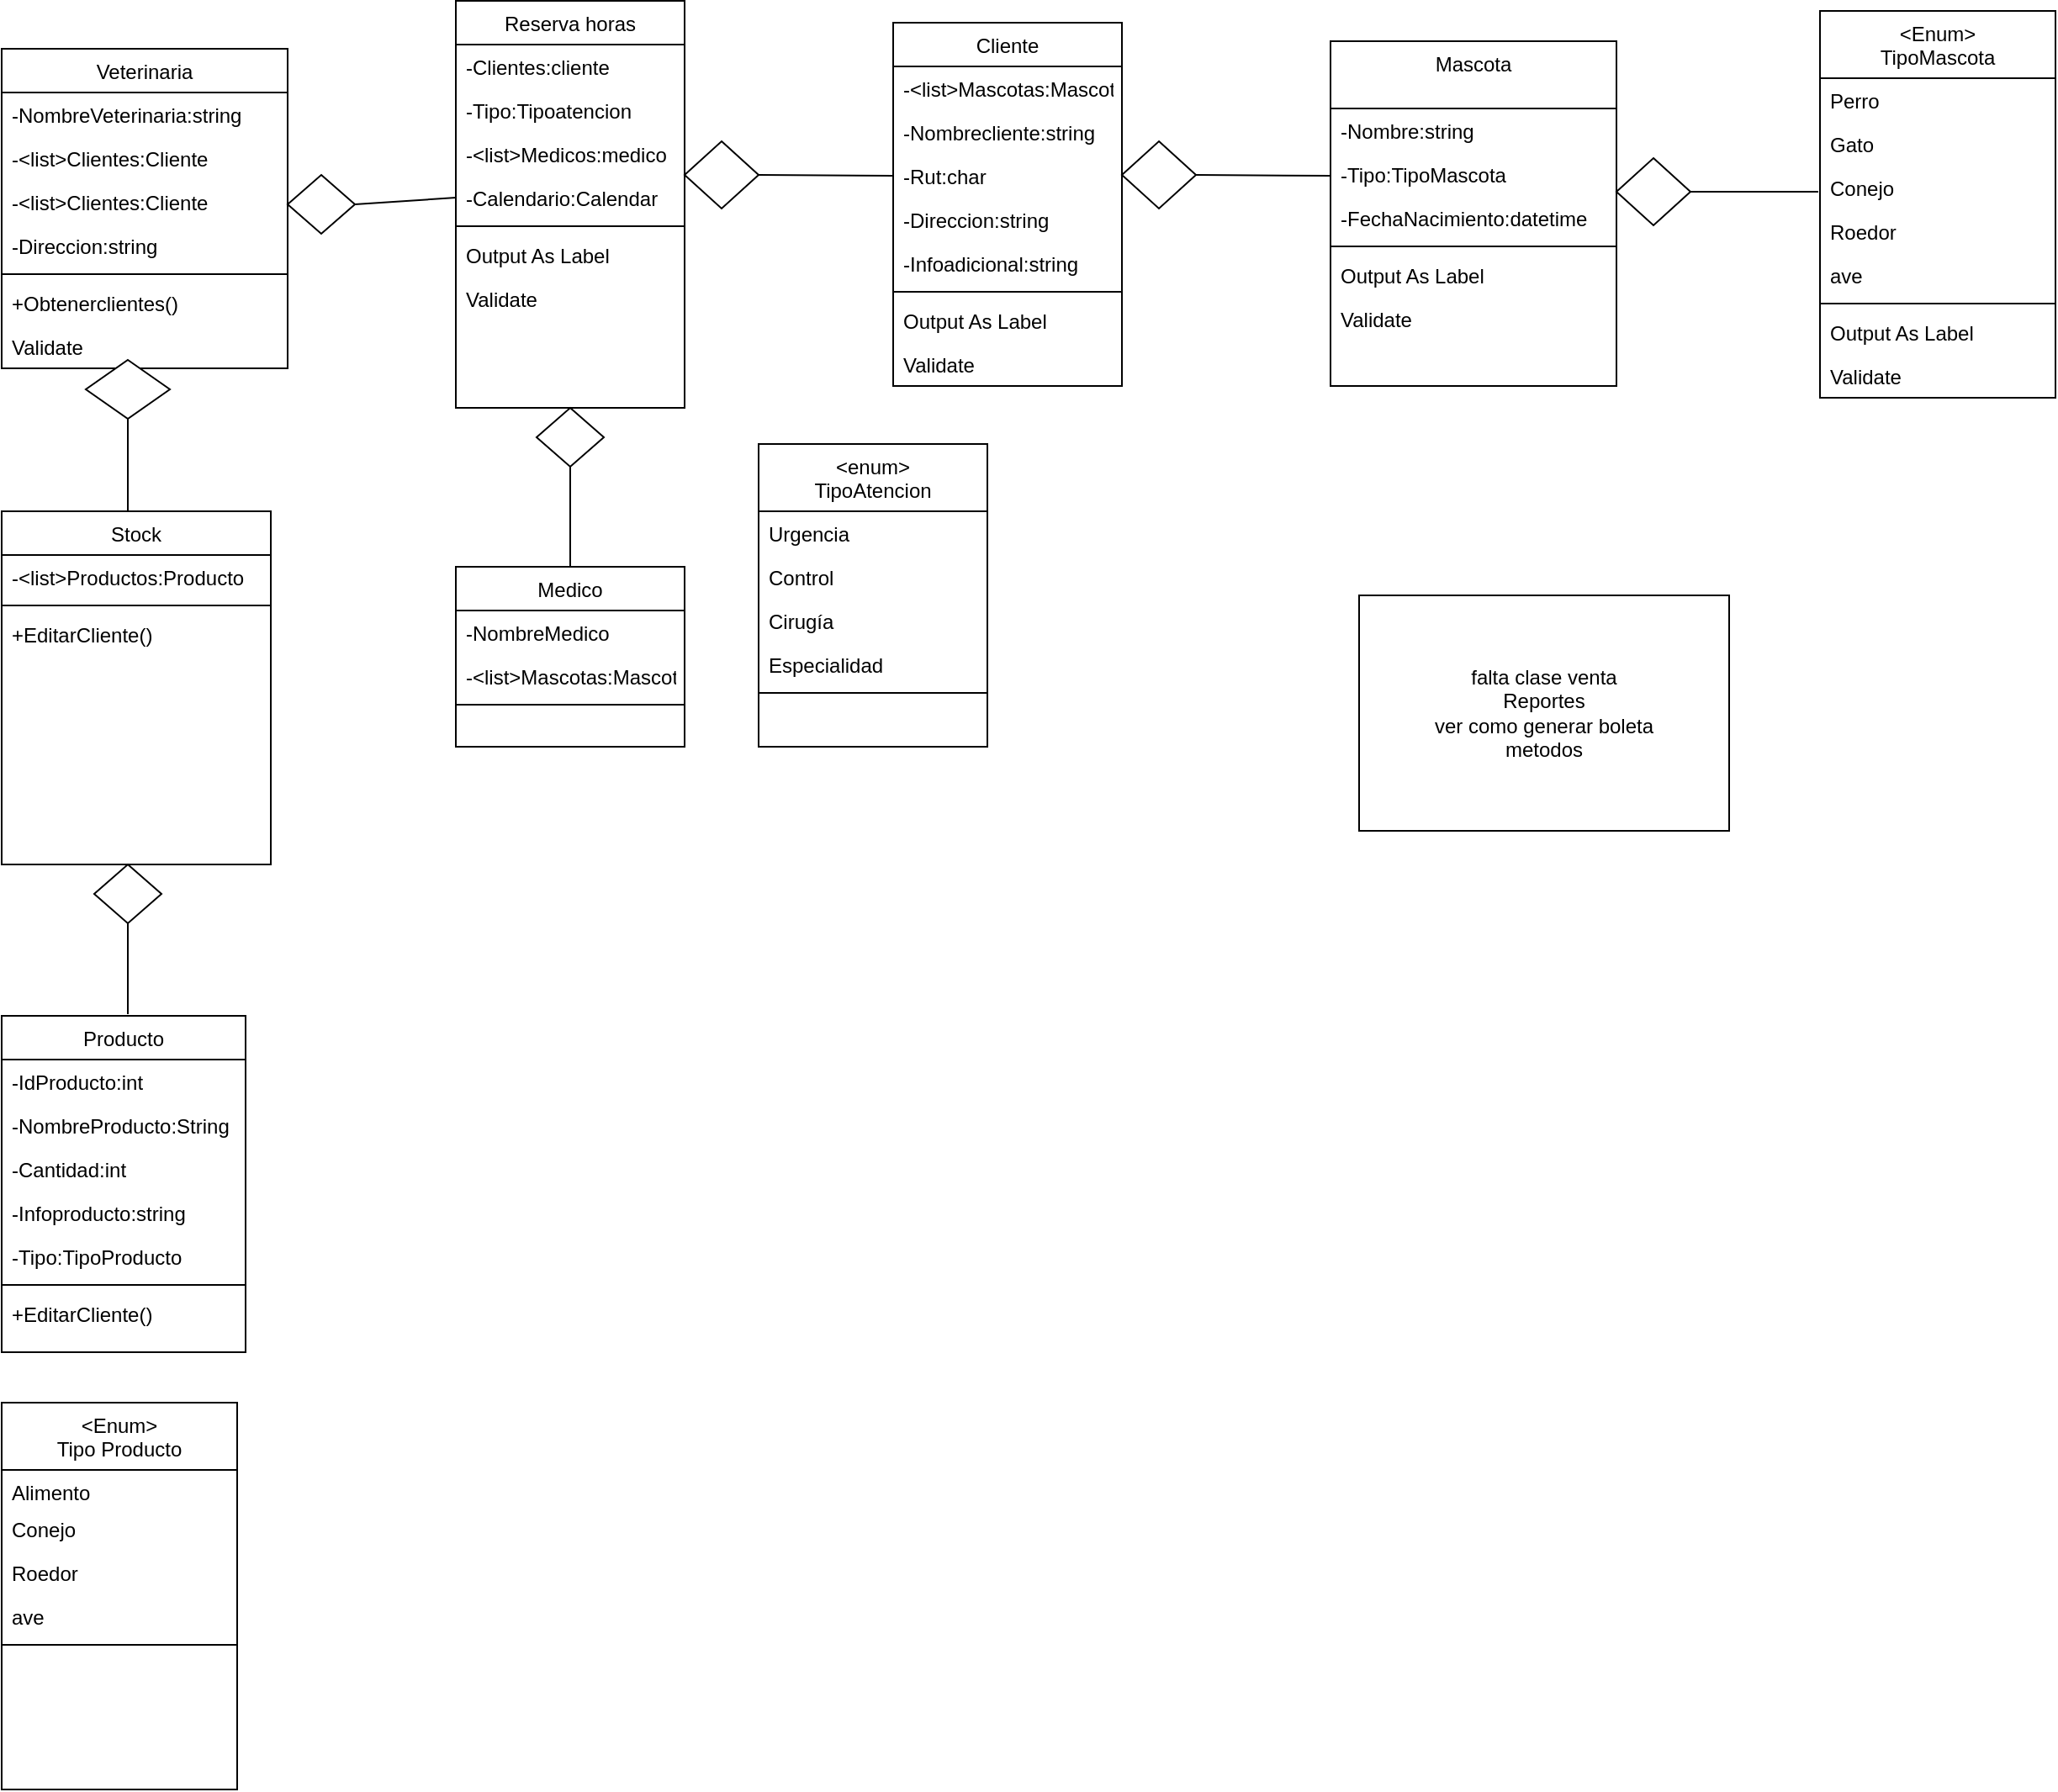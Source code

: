 <mxfile version="14.5.8" type="github">
  <diagram id="C5RBs43oDa-KdzZeNtuy" name="Page-1">
    <mxGraphModel dx="1422" dy="791" grid="1" gridSize="10" guides="1" tooltips="1" connect="1" arrows="1" fold="1" page="1" pageScale="1" pageWidth="827" pageHeight="1169" math="0" shadow="0">
      <root>
        <mxCell id="WIyWlLk6GJQsqaUBKTNV-0" />
        <mxCell id="WIyWlLk6GJQsqaUBKTNV-1" parent="WIyWlLk6GJQsqaUBKTNV-0" />
        <mxCell id="zkfFHV4jXpPFQw0GAbJ--17" value="Stock" style="swimlane;fontStyle=0;align=center;verticalAlign=top;childLayout=stackLayout;horizontal=1;startSize=26;horizontalStack=0;resizeParent=1;resizeLast=0;collapsible=1;marginBottom=0;rounded=0;shadow=0;strokeWidth=1;" parent="WIyWlLk6GJQsqaUBKTNV-1" vertex="1">
          <mxGeometry x="20" y="310" width="160" height="210" as="geometry">
            <mxRectangle x="550" y="140" width="160" height="26" as="alternateBounds" />
          </mxGeometry>
        </mxCell>
        <mxCell id="pAXLsdDcCpIBpQRC8wqV-13" value="-&lt;list&gt;Productos:Producto" style="text;align=left;verticalAlign=top;spacingLeft=4;spacingRight=4;overflow=hidden;rotatable=0;points=[[0,0.5],[1,0.5]];portConstraint=eastwest;" parent="zkfFHV4jXpPFQw0GAbJ--17" vertex="1">
          <mxGeometry y="26" width="160" height="26" as="geometry" />
        </mxCell>
        <mxCell id="zkfFHV4jXpPFQw0GAbJ--23" value="" style="line;html=1;strokeWidth=1;align=left;verticalAlign=middle;spacingTop=-1;spacingLeft=3;spacingRight=3;rotatable=0;labelPosition=right;points=[];portConstraint=eastwest;" parent="zkfFHV4jXpPFQw0GAbJ--17" vertex="1">
          <mxGeometry y="52" width="160" height="8" as="geometry" />
        </mxCell>
        <mxCell id="zkfFHV4jXpPFQw0GAbJ--24" value="+EditarCliente()" style="text;align=left;verticalAlign=top;spacingLeft=4;spacingRight=4;overflow=hidden;rotatable=0;points=[[0,0.5],[1,0.5]];portConstraint=eastwest;" parent="zkfFHV4jXpPFQw0GAbJ--17" vertex="1">
          <mxGeometry y="60" width="160" height="26" as="geometry" />
        </mxCell>
        <mxCell id="pAXLsdDcCpIBpQRC8wqV-14" value="&lt;Enum&gt;&#xa;TipoMascota" style="swimlane;fontStyle=0;align=center;verticalAlign=top;childLayout=stackLayout;horizontal=1;startSize=40;horizontalStack=0;resizeParent=1;resizeLast=0;collapsible=1;marginBottom=0;rounded=0;shadow=0;strokeWidth=1;" parent="WIyWlLk6GJQsqaUBKTNV-1" vertex="1">
          <mxGeometry x="1101" y="12.5" width="140" height="230" as="geometry">
            <mxRectangle x="550" y="140" width="160" height="26" as="alternateBounds" />
          </mxGeometry>
        </mxCell>
        <mxCell id="pAXLsdDcCpIBpQRC8wqV-24" value="Perro" style="text;align=left;verticalAlign=top;spacingLeft=4;spacingRight=4;overflow=hidden;rotatable=0;points=[[0,0.5],[1,0.5]];portConstraint=eastwest;" parent="pAXLsdDcCpIBpQRC8wqV-14" vertex="1">
          <mxGeometry y="40" width="140" height="26" as="geometry" />
        </mxCell>
        <mxCell id="pAXLsdDcCpIBpQRC8wqV-25" value="Gato" style="text;align=left;verticalAlign=top;spacingLeft=4;spacingRight=4;overflow=hidden;rotatable=0;points=[[0,0.5],[1,0.5]];portConstraint=eastwest;" parent="pAXLsdDcCpIBpQRC8wqV-14" vertex="1">
          <mxGeometry y="66" width="140" height="26" as="geometry" />
        </mxCell>
        <mxCell id="pAXLsdDcCpIBpQRC8wqV-26" value="Conejo" style="text;align=left;verticalAlign=top;spacingLeft=4;spacingRight=4;overflow=hidden;rotatable=0;points=[[0,0.5],[1,0.5]];portConstraint=eastwest;" parent="pAXLsdDcCpIBpQRC8wqV-14" vertex="1">
          <mxGeometry y="92" width="140" height="26" as="geometry" />
        </mxCell>
        <mxCell id="pAXLsdDcCpIBpQRC8wqV-27" value="Roedor" style="text;align=left;verticalAlign=top;spacingLeft=4;spacingRight=4;overflow=hidden;rotatable=0;points=[[0,0.5],[1,0.5]];portConstraint=eastwest;" parent="pAXLsdDcCpIBpQRC8wqV-14" vertex="1">
          <mxGeometry y="118" width="140" height="26" as="geometry" />
        </mxCell>
        <mxCell id="pAXLsdDcCpIBpQRC8wqV-28" value="ave" style="text;align=left;verticalAlign=top;spacingLeft=4;spacingRight=4;overflow=hidden;rotatable=0;points=[[0,0.5],[1,0.5]];portConstraint=eastwest;" parent="pAXLsdDcCpIBpQRC8wqV-14" vertex="1">
          <mxGeometry y="144" width="140" height="26" as="geometry" />
        </mxCell>
        <mxCell id="pAXLsdDcCpIBpQRC8wqV-21" value="" style="line;html=1;strokeWidth=1;align=left;verticalAlign=middle;spacingTop=-1;spacingLeft=3;spacingRight=3;rotatable=0;labelPosition=right;points=[];portConstraint=eastwest;" parent="pAXLsdDcCpIBpQRC8wqV-14" vertex="1">
          <mxGeometry y="170" width="140" height="8" as="geometry" />
        </mxCell>
        <mxCell id="pAXLsdDcCpIBpQRC8wqV-22" value="Output As Label" style="text;align=left;verticalAlign=top;spacingLeft=4;spacingRight=4;overflow=hidden;rotatable=0;points=[[0,0.5],[1,0.5]];portConstraint=eastwest;" parent="pAXLsdDcCpIBpQRC8wqV-14" vertex="1">
          <mxGeometry y="178" width="140" height="26" as="geometry" />
        </mxCell>
        <mxCell id="pAXLsdDcCpIBpQRC8wqV-23" value="Validate" style="text;align=left;verticalAlign=top;spacingLeft=4;spacingRight=4;overflow=hidden;rotatable=0;points=[[0,0.5],[1,0.5]];portConstraint=eastwest;" parent="pAXLsdDcCpIBpQRC8wqV-14" vertex="1">
          <mxGeometry y="204" width="140" height="26" as="geometry" />
        </mxCell>
        <mxCell id="pAXLsdDcCpIBpQRC8wqV-29" value="Veterinaria" style="swimlane;fontStyle=0;align=center;verticalAlign=top;childLayout=stackLayout;horizontal=1;startSize=26;horizontalStack=0;resizeParent=1;resizeLast=0;collapsible=1;marginBottom=0;rounded=0;shadow=0;strokeWidth=1;" parent="WIyWlLk6GJQsqaUBKTNV-1" vertex="1">
          <mxGeometry x="20" y="35" width="170" height="190" as="geometry">
            <mxRectangle x="550" y="140" width="160" height="26" as="alternateBounds" />
          </mxGeometry>
        </mxCell>
        <mxCell id="pAXLsdDcCpIBpQRC8wqV-30" value="-NombreVeterinaria:string" style="text;align=left;verticalAlign=top;spacingLeft=4;spacingRight=4;overflow=hidden;rotatable=0;points=[[0,0.5],[1,0.5]];portConstraint=eastwest;" parent="pAXLsdDcCpIBpQRC8wqV-29" vertex="1">
          <mxGeometry y="26" width="170" height="26" as="geometry" />
        </mxCell>
        <mxCell id="pAXLsdDcCpIBpQRC8wqV-49" value="-&lt;list&gt;Clientes:Cliente" style="text;align=left;verticalAlign=top;spacingLeft=4;spacingRight=4;overflow=hidden;rotatable=0;points=[[0,0.5],[1,0.5]];portConstraint=eastwest;" parent="pAXLsdDcCpIBpQRC8wqV-29" vertex="1">
          <mxGeometry y="52" width="170" height="26" as="geometry" />
        </mxCell>
        <mxCell id="Laql4It3-vyIXYwrqMl--0" value="-&lt;list&gt;Clientes:Cliente" style="text;align=left;verticalAlign=top;spacingLeft=4;spacingRight=4;overflow=hidden;rotatable=0;points=[[0,0.5],[1,0.5]];portConstraint=eastwest;" vertex="1" parent="pAXLsdDcCpIBpQRC8wqV-29">
          <mxGeometry y="78" width="170" height="26" as="geometry" />
        </mxCell>
        <mxCell id="pAXLsdDcCpIBpQRC8wqV-34" value="-Direccion:string" style="text;align=left;verticalAlign=top;spacingLeft=4;spacingRight=4;overflow=hidden;rotatable=0;points=[[0,0.5],[1,0.5]];portConstraint=eastwest;rounded=0;shadow=0;html=0;" parent="pAXLsdDcCpIBpQRC8wqV-29" vertex="1">
          <mxGeometry y="104" width="170" height="26" as="geometry" />
        </mxCell>
        <mxCell id="pAXLsdDcCpIBpQRC8wqV-36" value="" style="line;html=1;strokeWidth=1;align=left;verticalAlign=middle;spacingTop=-1;spacingLeft=3;spacingRight=3;rotatable=0;labelPosition=right;points=[];portConstraint=eastwest;" parent="pAXLsdDcCpIBpQRC8wqV-29" vertex="1">
          <mxGeometry y="130" width="170" height="8" as="geometry" />
        </mxCell>
        <mxCell id="pAXLsdDcCpIBpQRC8wqV-37" value="+Obtenerclientes()" style="text;align=left;verticalAlign=top;spacingLeft=4;spacingRight=4;overflow=hidden;rotatable=0;points=[[0,0.5],[1,0.5]];portConstraint=eastwest;" parent="pAXLsdDcCpIBpQRC8wqV-29" vertex="1">
          <mxGeometry y="138" width="170" height="26" as="geometry" />
        </mxCell>
        <mxCell id="pAXLsdDcCpIBpQRC8wqV-38" value="Validate" style="text;align=left;verticalAlign=top;spacingLeft=4;spacingRight=4;overflow=hidden;rotatable=0;points=[[0,0.5],[1,0.5]];portConstraint=eastwest;" parent="pAXLsdDcCpIBpQRC8wqV-29" vertex="1">
          <mxGeometry y="164" width="170" height="26" as="geometry" />
        </mxCell>
        <mxCell id="pAXLsdDcCpIBpQRC8wqV-39" value="Cliente" style="swimlane;fontStyle=0;align=center;verticalAlign=top;childLayout=stackLayout;horizontal=1;startSize=26;horizontalStack=0;resizeParent=1;resizeLast=0;collapsible=1;marginBottom=0;rounded=0;shadow=0;strokeWidth=1;" parent="WIyWlLk6GJQsqaUBKTNV-1" vertex="1">
          <mxGeometry x="550" y="19.5" width="136" height="216" as="geometry">
            <mxRectangle x="550" y="140" width="160" height="26" as="alternateBounds" />
          </mxGeometry>
        </mxCell>
        <mxCell id="pAXLsdDcCpIBpQRC8wqV-41" value="-&lt;list&gt;Mascotas:Mascota" style="text;align=left;verticalAlign=top;spacingLeft=4;spacingRight=4;overflow=hidden;rotatable=0;points=[[0,0.5],[1,0.5]];portConstraint=eastwest;" parent="pAXLsdDcCpIBpQRC8wqV-39" vertex="1">
          <mxGeometry y="26" width="136" height="26" as="geometry" />
        </mxCell>
        <mxCell id="pAXLsdDcCpIBpQRC8wqV-40" value="-Nombrecliente:string" style="text;align=left;verticalAlign=top;spacingLeft=4;spacingRight=4;overflow=hidden;rotatable=0;points=[[0,0.5],[1,0.5]];portConstraint=eastwest;" parent="pAXLsdDcCpIBpQRC8wqV-39" vertex="1">
          <mxGeometry y="52" width="136" height="26" as="geometry" />
        </mxCell>
        <mxCell id="pAXLsdDcCpIBpQRC8wqV-42" value="-Rut:char" style="text;align=left;verticalAlign=top;spacingLeft=4;spacingRight=4;overflow=hidden;rotatable=0;points=[[0,0.5],[1,0.5]];portConstraint=eastwest;rounded=0;shadow=0;html=0;" parent="pAXLsdDcCpIBpQRC8wqV-39" vertex="1">
          <mxGeometry y="78" width="136" height="26" as="geometry" />
        </mxCell>
        <mxCell id="pAXLsdDcCpIBpQRC8wqV-44" value="-Direccion:string" style="text;align=left;verticalAlign=top;spacingLeft=4;spacingRight=4;overflow=hidden;rotatable=0;points=[[0,0.5],[1,0.5]];portConstraint=eastwest;rounded=0;shadow=0;html=0;" parent="pAXLsdDcCpIBpQRC8wqV-39" vertex="1">
          <mxGeometry y="104" width="136" height="26" as="geometry" />
        </mxCell>
        <mxCell id="pAXLsdDcCpIBpQRC8wqV-45" value="-Infoadicional:string" style="text;align=left;verticalAlign=top;spacingLeft=4;spacingRight=4;overflow=hidden;rotatable=0;points=[[0,0.5],[1,0.5]];portConstraint=eastwest;rounded=0;shadow=0;html=0;" parent="pAXLsdDcCpIBpQRC8wqV-39" vertex="1">
          <mxGeometry y="130" width="136" height="26" as="geometry" />
        </mxCell>
        <mxCell id="pAXLsdDcCpIBpQRC8wqV-46" value="" style="line;html=1;strokeWidth=1;align=left;verticalAlign=middle;spacingTop=-1;spacingLeft=3;spacingRight=3;rotatable=0;labelPosition=right;points=[];portConstraint=eastwest;" parent="pAXLsdDcCpIBpQRC8wqV-39" vertex="1">
          <mxGeometry y="156" width="136" height="8" as="geometry" />
        </mxCell>
        <mxCell id="pAXLsdDcCpIBpQRC8wqV-47" value="Output As Label" style="text;align=left;verticalAlign=top;spacingLeft=4;spacingRight=4;overflow=hidden;rotatable=0;points=[[0,0.5],[1,0.5]];portConstraint=eastwest;" parent="pAXLsdDcCpIBpQRC8wqV-39" vertex="1">
          <mxGeometry y="164" width="136" height="26" as="geometry" />
        </mxCell>
        <mxCell id="pAXLsdDcCpIBpQRC8wqV-48" value="Validate" style="text;align=left;verticalAlign=top;spacingLeft=4;spacingRight=4;overflow=hidden;rotatable=0;points=[[0,0.5],[1,0.5]];portConstraint=eastwest;" parent="pAXLsdDcCpIBpQRC8wqV-39" vertex="1">
          <mxGeometry y="190" width="136" height="26" as="geometry" />
        </mxCell>
        <mxCell id="pAXLsdDcCpIBpQRC8wqV-52" value="Mascota" style="swimlane;fontStyle=0;align=center;verticalAlign=top;childLayout=stackLayout;horizontal=1;startSize=40;horizontalStack=0;resizeParent=1;resizeLast=0;collapsible=1;marginBottom=0;rounded=0;shadow=0;strokeWidth=1;" parent="WIyWlLk6GJQsqaUBKTNV-1" vertex="1">
          <mxGeometry x="810" y="30.5" width="170" height="205" as="geometry">
            <mxRectangle x="550" y="140" width="160" height="26" as="alternateBounds" />
          </mxGeometry>
        </mxCell>
        <mxCell id="pAXLsdDcCpIBpQRC8wqV-53" value="-Nombre:string" style="text;align=left;verticalAlign=top;spacingLeft=4;spacingRight=4;overflow=hidden;rotatable=0;points=[[0,0.5],[1,0.5]];portConstraint=eastwest;" parent="pAXLsdDcCpIBpQRC8wqV-52" vertex="1">
          <mxGeometry y="40" width="170" height="26" as="geometry" />
        </mxCell>
        <mxCell id="pAXLsdDcCpIBpQRC8wqV-54" value="-Tipo:TipoMascota" style="text;align=left;verticalAlign=top;spacingLeft=4;spacingRight=4;overflow=hidden;rotatable=0;points=[[0,0.5],[1,0.5]];portConstraint=eastwest;" parent="pAXLsdDcCpIBpQRC8wqV-52" vertex="1">
          <mxGeometry y="66" width="170" height="26" as="geometry" />
        </mxCell>
        <mxCell id="pAXLsdDcCpIBpQRC8wqV-56" value="-FechaNacimiento:datetime" style="text;align=left;verticalAlign=top;spacingLeft=4;spacingRight=4;overflow=hidden;rotatable=0;points=[[0,0.5],[1,0.5]];portConstraint=eastwest;" parent="pAXLsdDcCpIBpQRC8wqV-52" vertex="1">
          <mxGeometry y="92" width="170" height="26" as="geometry" />
        </mxCell>
        <mxCell id="pAXLsdDcCpIBpQRC8wqV-58" value="" style="line;html=1;strokeWidth=1;align=left;verticalAlign=middle;spacingTop=-1;spacingLeft=3;spacingRight=3;rotatable=0;labelPosition=right;points=[];portConstraint=eastwest;" parent="pAXLsdDcCpIBpQRC8wqV-52" vertex="1">
          <mxGeometry y="118" width="170" height="8" as="geometry" />
        </mxCell>
        <mxCell id="pAXLsdDcCpIBpQRC8wqV-59" value="Output As Label" style="text;align=left;verticalAlign=top;spacingLeft=4;spacingRight=4;overflow=hidden;rotatable=0;points=[[0,0.5],[1,0.5]];portConstraint=eastwest;" parent="pAXLsdDcCpIBpQRC8wqV-52" vertex="1">
          <mxGeometry y="126" width="170" height="26" as="geometry" />
        </mxCell>
        <mxCell id="pAXLsdDcCpIBpQRC8wqV-60" value="Validate" style="text;align=left;verticalAlign=top;spacingLeft=4;spacingRight=4;overflow=hidden;rotatable=0;points=[[0,0.5],[1,0.5]];portConstraint=eastwest;" parent="pAXLsdDcCpIBpQRC8wqV-52" vertex="1">
          <mxGeometry y="152" width="170" height="26" as="geometry" />
        </mxCell>
        <mxCell id="9S0mu8tdKpRcVwKUyl3U-0" value="" style="rhombus;whiteSpace=wrap;html=1;" parent="WIyWlLk6GJQsqaUBKTNV-1" vertex="1">
          <mxGeometry x="70" y="220" width="50" height="35" as="geometry" />
        </mxCell>
        <mxCell id="9S0mu8tdKpRcVwKUyl3U-2" value="" style="endArrow=none;html=1;entryX=0.5;entryY=1;entryDx=0;entryDy=0;" parent="WIyWlLk6GJQsqaUBKTNV-1" target="9S0mu8tdKpRcVwKUyl3U-0" edge="1">
          <mxGeometry width="50" height="50" relative="1" as="geometry">
            <mxPoint x="95" y="310" as="sourcePoint" />
            <mxPoint x="150" y="310" as="targetPoint" />
          </mxGeometry>
        </mxCell>
        <mxCell id="9S0mu8tdKpRcVwKUyl3U-3" value="Producto" style="swimlane;fontStyle=0;align=center;verticalAlign=top;childLayout=stackLayout;horizontal=1;startSize=26;horizontalStack=0;resizeParent=1;resizeLast=0;collapsible=1;marginBottom=0;rounded=0;shadow=0;strokeWidth=1;" parent="WIyWlLk6GJQsqaUBKTNV-1" vertex="1">
          <mxGeometry x="20" y="610" width="145" height="200" as="geometry">
            <mxRectangle x="550" y="140" width="160" height="26" as="alternateBounds" />
          </mxGeometry>
        </mxCell>
        <mxCell id="9S0mu8tdKpRcVwKUyl3U-4" value="-IdProducto:int" style="text;align=left;verticalAlign=top;spacingLeft=4;spacingRight=4;overflow=hidden;rotatable=0;points=[[0,0.5],[1,0.5]];portConstraint=eastwest;" parent="9S0mu8tdKpRcVwKUyl3U-3" vertex="1">
          <mxGeometry y="26" width="145" height="26" as="geometry" />
        </mxCell>
        <mxCell id="9S0mu8tdKpRcVwKUyl3U-10" value="-NombreProducto:String" style="text;align=left;verticalAlign=top;spacingLeft=4;spacingRight=4;overflow=hidden;rotatable=0;points=[[0,0.5],[1,0.5]];portConstraint=eastwest;" parent="9S0mu8tdKpRcVwKUyl3U-3" vertex="1">
          <mxGeometry y="52" width="145" height="26" as="geometry" />
        </mxCell>
        <mxCell id="9S0mu8tdKpRcVwKUyl3U-11" value="-Cantidad:int" style="text;align=left;verticalAlign=top;spacingLeft=4;spacingRight=4;overflow=hidden;rotatable=0;points=[[0,0.5],[1,0.5]];portConstraint=eastwest;" parent="9S0mu8tdKpRcVwKUyl3U-3" vertex="1">
          <mxGeometry y="78" width="145" height="26" as="geometry" />
        </mxCell>
        <mxCell id="9S0mu8tdKpRcVwKUyl3U-27" value="-Infoproducto:string" style="text;align=left;verticalAlign=top;spacingLeft=4;spacingRight=4;overflow=hidden;rotatable=0;points=[[0,0.5],[1,0.5]];portConstraint=eastwest;" parent="9S0mu8tdKpRcVwKUyl3U-3" vertex="1">
          <mxGeometry y="104" width="145" height="26" as="geometry" />
        </mxCell>
        <mxCell id="9S0mu8tdKpRcVwKUyl3U-12" value="-Tipo:TipoProducto" style="text;align=left;verticalAlign=top;spacingLeft=4;spacingRight=4;overflow=hidden;rotatable=0;points=[[0,0.5],[1,0.5]];portConstraint=eastwest;" parent="9S0mu8tdKpRcVwKUyl3U-3" vertex="1">
          <mxGeometry y="130" width="145" height="26" as="geometry" />
        </mxCell>
        <mxCell id="9S0mu8tdKpRcVwKUyl3U-5" value="" style="line;html=1;strokeWidth=1;align=left;verticalAlign=middle;spacingTop=-1;spacingLeft=3;spacingRight=3;rotatable=0;labelPosition=right;points=[];portConstraint=eastwest;" parent="9S0mu8tdKpRcVwKUyl3U-3" vertex="1">
          <mxGeometry y="156" width="145" height="8" as="geometry" />
        </mxCell>
        <mxCell id="9S0mu8tdKpRcVwKUyl3U-6" value="+EditarCliente()" style="text;align=left;verticalAlign=top;spacingLeft=4;spacingRight=4;overflow=hidden;rotatable=0;points=[[0,0.5],[1,0.5]];portConstraint=eastwest;" parent="9S0mu8tdKpRcVwKUyl3U-3" vertex="1">
          <mxGeometry y="164" width="145" height="26" as="geometry" />
        </mxCell>
        <mxCell id="9S0mu8tdKpRcVwKUyl3U-7" value="" style="rhombus;whiteSpace=wrap;html=1;" parent="WIyWlLk6GJQsqaUBKTNV-1" vertex="1">
          <mxGeometry x="190" y="110" width="40" height="35" as="geometry" />
        </mxCell>
        <mxCell id="9S0mu8tdKpRcVwKUyl3U-9" value="" style="endArrow=none;html=1;exitX=1;exitY=0.5;exitDx=0;exitDy=0;entryX=0;entryY=0.5;entryDx=0;entryDy=0;" parent="WIyWlLk6GJQsqaUBKTNV-1" source="9S0mu8tdKpRcVwKUyl3U-7" edge="1">
          <mxGeometry width="50" height="50" relative="1" as="geometry">
            <mxPoint x="230" y="160" as="sourcePoint" />
            <mxPoint x="290" y="123.5" as="targetPoint" />
          </mxGeometry>
        </mxCell>
        <mxCell id="9S0mu8tdKpRcVwKUyl3U-13" value="" style="rhombus;whiteSpace=wrap;html=1;" parent="WIyWlLk6GJQsqaUBKTNV-1" vertex="1">
          <mxGeometry x="75" y="520" width="40" height="35" as="geometry" />
        </mxCell>
        <mxCell id="9S0mu8tdKpRcVwKUyl3U-16" value="" style="endArrow=none;html=1;exitX=0.5;exitY=1;exitDx=0;exitDy=0;" parent="WIyWlLk6GJQsqaUBKTNV-1" source="9S0mu8tdKpRcVwKUyl3U-13" edge="1">
          <mxGeometry width="50" height="50" relative="1" as="geometry">
            <mxPoint x="115" y="330" as="sourcePoint" />
            <mxPoint x="95" y="609" as="targetPoint" />
          </mxGeometry>
        </mxCell>
        <mxCell id="9S0mu8tdKpRcVwKUyl3U-18" value="&lt;Enum&gt;&#xa;Tipo Producto" style="swimlane;fontStyle=0;align=center;verticalAlign=top;childLayout=stackLayout;horizontal=1;startSize=40;horizontalStack=0;resizeParent=1;resizeLast=0;collapsible=1;marginBottom=0;rounded=0;shadow=0;strokeWidth=1;" parent="WIyWlLk6GJQsqaUBKTNV-1" vertex="1">
          <mxGeometry x="20" y="840" width="140" height="230" as="geometry">
            <mxRectangle x="550" y="140" width="160" height="26" as="alternateBounds" />
          </mxGeometry>
        </mxCell>
        <mxCell id="9S0mu8tdKpRcVwKUyl3U-20" value="Alimento" style="text;align=left;verticalAlign=top;spacingLeft=4;spacingRight=4;overflow=hidden;rotatable=0;points=[[0,0.5],[1,0.5]];portConstraint=eastwest;" parent="9S0mu8tdKpRcVwKUyl3U-18" vertex="1">
          <mxGeometry y="40" width="140" height="22" as="geometry" />
        </mxCell>
        <mxCell id="9S0mu8tdKpRcVwKUyl3U-21" value="Conejo" style="text;align=left;verticalAlign=top;spacingLeft=4;spacingRight=4;overflow=hidden;rotatable=0;points=[[0,0.5],[1,0.5]];portConstraint=eastwest;" parent="9S0mu8tdKpRcVwKUyl3U-18" vertex="1">
          <mxGeometry y="62" width="140" height="26" as="geometry" />
        </mxCell>
        <mxCell id="9S0mu8tdKpRcVwKUyl3U-22" value="Roedor" style="text;align=left;verticalAlign=top;spacingLeft=4;spacingRight=4;overflow=hidden;rotatable=0;points=[[0,0.5],[1,0.5]];portConstraint=eastwest;" parent="9S0mu8tdKpRcVwKUyl3U-18" vertex="1">
          <mxGeometry y="88" width="140" height="26" as="geometry" />
        </mxCell>
        <mxCell id="9S0mu8tdKpRcVwKUyl3U-23" value="ave" style="text;align=left;verticalAlign=top;spacingLeft=4;spacingRight=4;overflow=hidden;rotatable=0;points=[[0,0.5],[1,0.5]];portConstraint=eastwest;" parent="9S0mu8tdKpRcVwKUyl3U-18" vertex="1">
          <mxGeometry y="114" width="140" height="26" as="geometry" />
        </mxCell>
        <mxCell id="9S0mu8tdKpRcVwKUyl3U-24" value="" style="line;html=1;strokeWidth=1;align=left;verticalAlign=middle;spacingTop=-1;spacingLeft=3;spacingRight=3;rotatable=0;labelPosition=right;points=[];portConstraint=eastwest;" parent="9S0mu8tdKpRcVwKUyl3U-18" vertex="1">
          <mxGeometry y="140" width="140" height="8" as="geometry" />
        </mxCell>
        <mxCell id="9S0mu8tdKpRcVwKUyl3U-28" value="Reserva horas" style="swimlane;fontStyle=0;align=center;verticalAlign=top;childLayout=stackLayout;horizontal=1;startSize=26;horizontalStack=0;resizeParent=1;resizeLast=0;collapsible=1;marginBottom=0;rounded=0;shadow=0;strokeWidth=1;" parent="WIyWlLk6GJQsqaUBKTNV-1" vertex="1">
          <mxGeometry x="290" y="6.5" width="136" height="242" as="geometry">
            <mxRectangle x="550" y="140" width="160" height="26" as="alternateBounds" />
          </mxGeometry>
        </mxCell>
        <mxCell id="9S0mu8tdKpRcVwKUyl3U-29" value="-Clientes:cliente" style="text;align=left;verticalAlign=top;spacingLeft=4;spacingRight=4;overflow=hidden;rotatable=0;points=[[0,0.5],[1,0.5]];portConstraint=eastwest;" parent="9S0mu8tdKpRcVwKUyl3U-28" vertex="1">
          <mxGeometry y="26" width="136" height="26" as="geometry" />
        </mxCell>
        <mxCell id="9S0mu8tdKpRcVwKUyl3U-31" value="-Tipo:Tipoatencion" style="text;align=left;verticalAlign=top;spacingLeft=4;spacingRight=4;overflow=hidden;rotatable=0;points=[[0,0.5],[1,0.5]];portConstraint=eastwest;rounded=0;shadow=0;html=0;" parent="9S0mu8tdKpRcVwKUyl3U-28" vertex="1">
          <mxGeometry y="52" width="136" height="26" as="geometry" />
        </mxCell>
        <mxCell id="9S0mu8tdKpRcVwKUyl3U-32" value="-&lt;list&gt;Medicos:medico" style="text;align=left;verticalAlign=top;spacingLeft=4;spacingRight=4;overflow=hidden;rotatable=0;points=[[0,0.5],[1,0.5]];portConstraint=eastwest;rounded=0;shadow=0;html=0;" parent="9S0mu8tdKpRcVwKUyl3U-28" vertex="1">
          <mxGeometry y="78" width="136" height="26" as="geometry" />
        </mxCell>
        <mxCell id="9S0mu8tdKpRcVwKUyl3U-58" value="-Calendario:Calendar" style="text;align=left;verticalAlign=top;spacingLeft=4;spacingRight=4;overflow=hidden;rotatable=0;points=[[0,0.5],[1,0.5]];portConstraint=eastwest;rounded=0;shadow=0;html=0;" parent="9S0mu8tdKpRcVwKUyl3U-28" vertex="1">
          <mxGeometry y="104" width="136" height="26" as="geometry" />
        </mxCell>
        <mxCell id="9S0mu8tdKpRcVwKUyl3U-34" value="" style="line;html=1;strokeWidth=1;align=left;verticalAlign=middle;spacingTop=-1;spacingLeft=3;spacingRight=3;rotatable=0;labelPosition=right;points=[];portConstraint=eastwest;" parent="9S0mu8tdKpRcVwKUyl3U-28" vertex="1">
          <mxGeometry y="130" width="136" height="8" as="geometry" />
        </mxCell>
        <mxCell id="9S0mu8tdKpRcVwKUyl3U-35" value="Output As Label" style="text;align=left;verticalAlign=top;spacingLeft=4;spacingRight=4;overflow=hidden;rotatable=0;points=[[0,0.5],[1,0.5]];portConstraint=eastwest;" parent="9S0mu8tdKpRcVwKUyl3U-28" vertex="1">
          <mxGeometry y="138" width="136" height="26" as="geometry" />
        </mxCell>
        <mxCell id="9S0mu8tdKpRcVwKUyl3U-36" value="Validate" style="text;align=left;verticalAlign=top;spacingLeft=4;spacingRight=4;overflow=hidden;rotatable=0;points=[[0,0.5],[1,0.5]];portConstraint=eastwest;" parent="9S0mu8tdKpRcVwKUyl3U-28" vertex="1">
          <mxGeometry y="164" width="136" height="26" as="geometry" />
        </mxCell>
        <mxCell id="9S0mu8tdKpRcVwKUyl3U-37" value="Medico" style="swimlane;fontStyle=0;align=center;verticalAlign=top;childLayout=stackLayout;horizontal=1;startSize=26;horizontalStack=0;resizeParent=1;resizeLast=0;collapsible=1;marginBottom=0;rounded=0;shadow=0;strokeWidth=1;" parent="WIyWlLk6GJQsqaUBKTNV-1" vertex="1">
          <mxGeometry x="290" y="343" width="136" height="107" as="geometry">
            <mxRectangle x="550" y="140" width="160" height="26" as="alternateBounds" />
          </mxGeometry>
        </mxCell>
        <mxCell id="9S0mu8tdKpRcVwKUyl3U-38" value="-NombreMedico" style="text;align=left;verticalAlign=top;spacingLeft=4;spacingRight=4;overflow=hidden;rotatable=0;points=[[0,0.5],[1,0.5]];portConstraint=eastwest;" parent="9S0mu8tdKpRcVwKUyl3U-37" vertex="1">
          <mxGeometry y="26" width="136" height="26" as="geometry" />
        </mxCell>
        <mxCell id="9S0mu8tdKpRcVwKUyl3U-39" value="-&lt;list&gt;Mascotas:Mascota" style="text;align=left;verticalAlign=top;spacingLeft=4;spacingRight=4;overflow=hidden;rotatable=0;points=[[0,0.5],[1,0.5]];portConstraint=eastwest;" parent="9S0mu8tdKpRcVwKUyl3U-37" vertex="1">
          <mxGeometry y="52" width="136" height="26" as="geometry" />
        </mxCell>
        <mxCell id="9S0mu8tdKpRcVwKUyl3U-43" value="" style="line;html=1;strokeWidth=1;align=left;verticalAlign=middle;spacingTop=-1;spacingLeft=3;spacingRight=3;rotatable=0;labelPosition=right;points=[];portConstraint=eastwest;" parent="9S0mu8tdKpRcVwKUyl3U-37" vertex="1">
          <mxGeometry y="78" width="136" height="8" as="geometry" />
        </mxCell>
        <mxCell id="9S0mu8tdKpRcVwKUyl3U-46" value="&lt;enum&gt;&#xa;TipoAtencion&#xa;&#xa;" style="swimlane;fontStyle=0;align=center;verticalAlign=top;childLayout=stackLayout;horizontal=1;startSize=40;horizontalStack=0;resizeParent=1;resizeLast=0;collapsible=1;marginBottom=0;rounded=0;shadow=0;strokeWidth=1;" parent="WIyWlLk6GJQsqaUBKTNV-1" vertex="1">
          <mxGeometry x="470" y="270" width="136" height="180" as="geometry">
            <mxRectangle x="550" y="140" width="160" height="26" as="alternateBounds" />
          </mxGeometry>
        </mxCell>
        <mxCell id="9S0mu8tdKpRcVwKUyl3U-47" value="Urgencia" style="text;align=left;verticalAlign=top;spacingLeft=4;spacingRight=4;overflow=hidden;rotatable=0;points=[[0,0.5],[1,0.5]];portConstraint=eastwest;" parent="9S0mu8tdKpRcVwKUyl3U-46" vertex="1">
          <mxGeometry y="40" width="136" height="26" as="geometry" />
        </mxCell>
        <mxCell id="9S0mu8tdKpRcVwKUyl3U-49" value="Control" style="text;align=left;verticalAlign=top;spacingLeft=4;spacingRight=4;overflow=hidden;rotatable=0;points=[[0,0.5],[1,0.5]];portConstraint=eastwest;rounded=0;shadow=0;html=0;" parent="9S0mu8tdKpRcVwKUyl3U-46" vertex="1">
          <mxGeometry y="66" width="136" height="26" as="geometry" />
        </mxCell>
        <mxCell id="9S0mu8tdKpRcVwKUyl3U-50" value="Cirugía" style="text;align=left;verticalAlign=top;spacingLeft=4;spacingRight=4;overflow=hidden;rotatable=0;points=[[0,0.5],[1,0.5]];portConstraint=eastwest;rounded=0;shadow=0;html=0;" parent="9S0mu8tdKpRcVwKUyl3U-46" vertex="1">
          <mxGeometry y="92" width="136" height="26" as="geometry" />
        </mxCell>
        <mxCell id="9S0mu8tdKpRcVwKUyl3U-51" value="Especialidad" style="text;align=left;verticalAlign=top;spacingLeft=4;spacingRight=4;overflow=hidden;rotatable=0;points=[[0,0.5],[1,0.5]];portConstraint=eastwest;rounded=0;shadow=0;html=0;" parent="9S0mu8tdKpRcVwKUyl3U-46" vertex="1">
          <mxGeometry y="118" width="136" height="26" as="geometry" />
        </mxCell>
        <mxCell id="9S0mu8tdKpRcVwKUyl3U-52" value="" style="line;html=1;strokeWidth=1;align=left;verticalAlign=middle;spacingTop=-1;spacingLeft=3;spacingRight=3;rotatable=0;labelPosition=right;points=[];portConstraint=eastwest;" parent="9S0mu8tdKpRcVwKUyl3U-46" vertex="1">
          <mxGeometry y="144" width="136" height="8" as="geometry" />
        </mxCell>
        <mxCell id="9S0mu8tdKpRcVwKUyl3U-55" value="" style="rhombus;whiteSpace=wrap;html=1;" parent="WIyWlLk6GJQsqaUBKTNV-1" vertex="1">
          <mxGeometry x="338" y="248.5" width="40" height="35" as="geometry" />
        </mxCell>
        <mxCell id="9S0mu8tdKpRcVwKUyl3U-56" value="" style="endArrow=none;html=1;exitX=0.5;exitY=0;exitDx=0;exitDy=0;entryX=0.5;entryY=1;entryDx=0;entryDy=0;" parent="WIyWlLk6GJQsqaUBKTNV-1" source="9S0mu8tdKpRcVwKUyl3U-37" target="9S0mu8tdKpRcVwKUyl3U-55" edge="1">
          <mxGeometry width="50" height="50" relative="1" as="geometry">
            <mxPoint x="310" y="333.5" as="sourcePoint" />
            <mxPoint x="360" y="283.5" as="targetPoint" />
          </mxGeometry>
        </mxCell>
        <mxCell id="9S0mu8tdKpRcVwKUyl3U-59" value="" style="rhombus;whiteSpace=wrap;html=1;" parent="WIyWlLk6GJQsqaUBKTNV-1" vertex="1">
          <mxGeometry x="426" y="90" width="44" height="40" as="geometry" />
        </mxCell>
        <mxCell id="9S0mu8tdKpRcVwKUyl3U-62" value="" style="endArrow=none;html=1;exitX=0;exitY=0.5;exitDx=0;exitDy=0;entryX=1;entryY=0.5;entryDx=0;entryDy=0;" parent="WIyWlLk6GJQsqaUBKTNV-1" source="pAXLsdDcCpIBpQRC8wqV-42" target="9S0mu8tdKpRcVwKUyl3U-59" edge="1">
          <mxGeometry width="50" height="50" relative="1" as="geometry">
            <mxPoint x="520" y="157.25" as="sourcePoint" />
            <mxPoint x="520" y="97.75" as="targetPoint" />
          </mxGeometry>
        </mxCell>
        <mxCell id="9S0mu8tdKpRcVwKUyl3U-63" value="" style="rhombus;whiteSpace=wrap;html=1;" parent="WIyWlLk6GJQsqaUBKTNV-1" vertex="1">
          <mxGeometry x="686" y="90" width="44" height="40" as="geometry" />
        </mxCell>
        <mxCell id="9S0mu8tdKpRcVwKUyl3U-65" value="" style="endArrow=none;html=1;exitX=0;exitY=0.5;exitDx=0;exitDy=0;entryX=1;entryY=0.5;entryDx=0;entryDy=0;" parent="WIyWlLk6GJQsqaUBKTNV-1" edge="1">
          <mxGeometry width="50" height="50" relative="1" as="geometry">
            <mxPoint x="810" y="110.5" as="sourcePoint" />
            <mxPoint x="730" y="110" as="targetPoint" />
          </mxGeometry>
        </mxCell>
        <mxCell id="9S0mu8tdKpRcVwKUyl3U-66" value="" style="endArrow=none;html=1;entryX=1;entryY=0.5;entryDx=0;entryDy=0;" parent="WIyWlLk6GJQsqaUBKTNV-1" target="9S0mu8tdKpRcVwKUyl3U-67" edge="1">
          <mxGeometry width="50" height="50" relative="1" as="geometry">
            <mxPoint x="1100" y="120" as="sourcePoint" />
            <mxPoint x="1030" y="120" as="targetPoint" />
          </mxGeometry>
        </mxCell>
        <mxCell id="9S0mu8tdKpRcVwKUyl3U-67" value="" style="rhombus;whiteSpace=wrap;html=1;" parent="WIyWlLk6GJQsqaUBKTNV-1" vertex="1">
          <mxGeometry x="980" y="100" width="44" height="40" as="geometry" />
        </mxCell>
        <mxCell id="9S0mu8tdKpRcVwKUyl3U-68" value="&lt;div&gt;falta clase venta&lt;/div&gt;&lt;div&gt;Reportes&lt;/div&gt;&lt;div&gt;ver como generar boleta &lt;br&gt;&lt;/div&gt;&lt;div&gt;metodos&lt;br&gt;&lt;/div&gt;" style="rounded=0;whiteSpace=wrap;html=1;" parent="WIyWlLk6GJQsqaUBKTNV-1" vertex="1">
          <mxGeometry x="827" y="360" width="220" height="140" as="geometry" />
        </mxCell>
      </root>
    </mxGraphModel>
  </diagram>
</mxfile>
